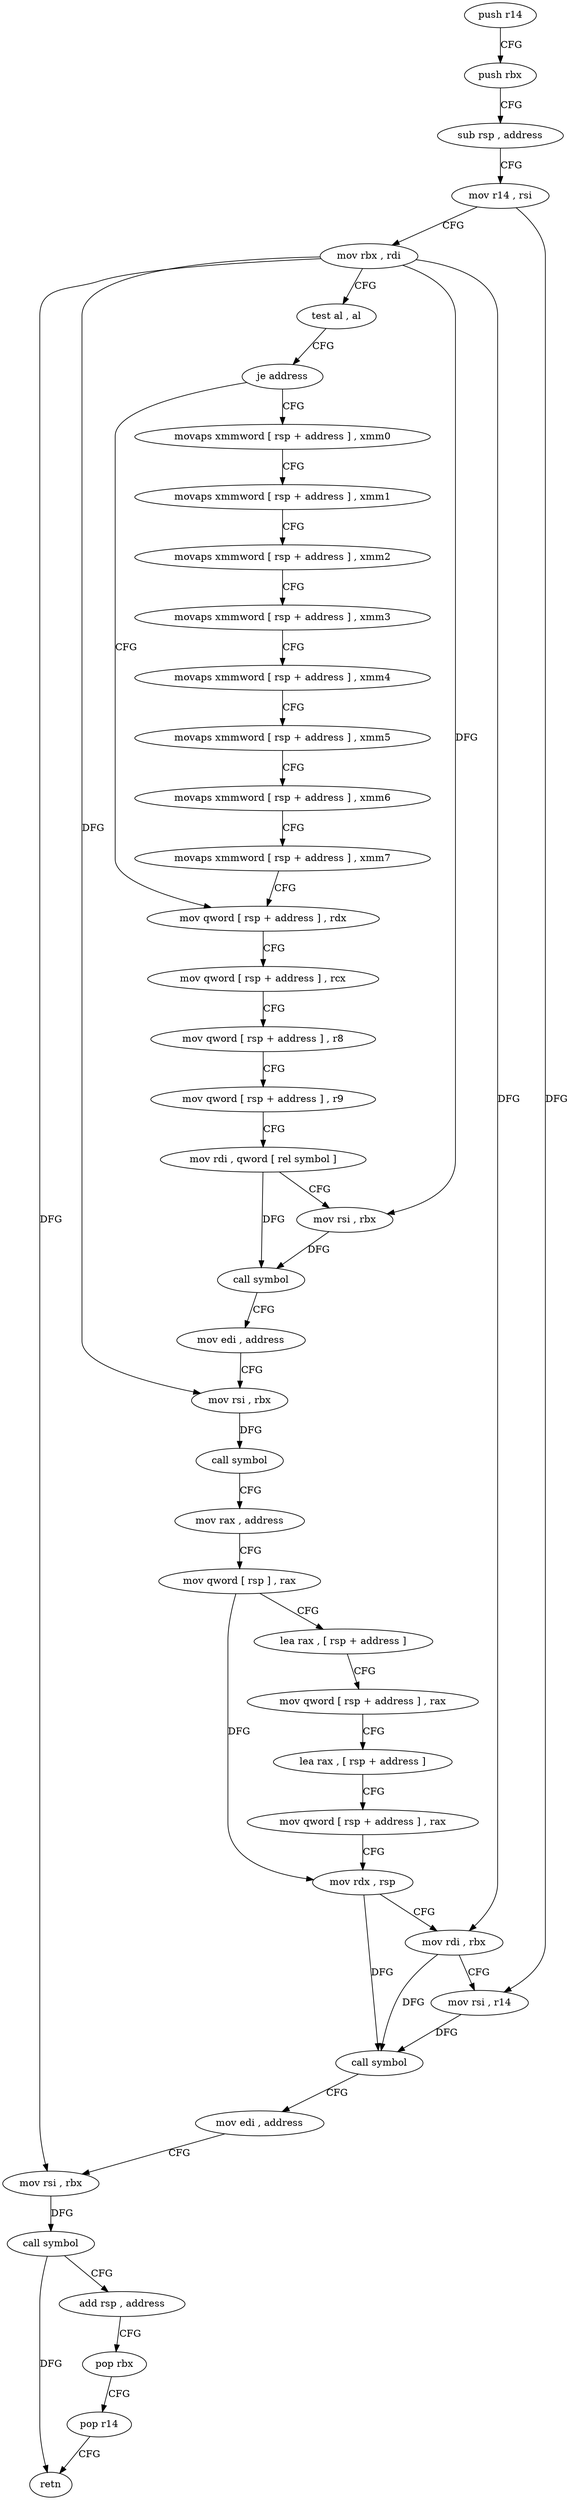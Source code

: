 digraph "func" {
"4211856" [label = "push r14" ]
"4211858" [label = "push rbx" ]
"4211859" [label = "sub rsp , address" ]
"4211866" [label = "mov r14 , rsi" ]
"4211869" [label = "mov rbx , rdi" ]
"4211872" [label = "test al , al" ]
"4211874" [label = "je address" ]
"4211931" [label = "mov qword [ rsp + address ] , rdx" ]
"4211876" [label = "movaps xmmword [ rsp + address ] , xmm0" ]
"4211936" [label = "mov qword [ rsp + address ] , rcx" ]
"4211941" [label = "mov qword [ rsp + address ] , r8" ]
"4211946" [label = "mov qword [ rsp + address ] , r9" ]
"4211951" [label = "mov rdi , qword [ rel symbol ]" ]
"4211958" [label = "mov rsi , rbx" ]
"4211961" [label = "call symbol" ]
"4211966" [label = "mov edi , address" ]
"4211971" [label = "mov rsi , rbx" ]
"4211974" [label = "call symbol" ]
"4211979" [label = "mov rax , address" ]
"4211989" [label = "mov qword [ rsp ] , rax" ]
"4211993" [label = "lea rax , [ rsp + address ]" ]
"4212001" [label = "mov qword [ rsp + address ] , rax" ]
"4212006" [label = "lea rax , [ rsp + address ]" ]
"4212011" [label = "mov qword [ rsp + address ] , rax" ]
"4212016" [label = "mov rdx , rsp" ]
"4212019" [label = "mov rdi , rbx" ]
"4212022" [label = "mov rsi , r14" ]
"4212025" [label = "call symbol" ]
"4212030" [label = "mov edi , address" ]
"4212035" [label = "mov rsi , rbx" ]
"4212038" [label = "call symbol" ]
"4212043" [label = "add rsp , address" ]
"4212050" [label = "pop rbx" ]
"4212051" [label = "pop r14" ]
"4212053" [label = "retn" ]
"4211881" [label = "movaps xmmword [ rsp + address ] , xmm1" ]
"4211886" [label = "movaps xmmword [ rsp + address ] , xmm2" ]
"4211891" [label = "movaps xmmword [ rsp + address ] , xmm3" ]
"4211899" [label = "movaps xmmword [ rsp + address ] , xmm4" ]
"4211907" [label = "movaps xmmword [ rsp + address ] , xmm5" ]
"4211915" [label = "movaps xmmword [ rsp + address ] , xmm6" ]
"4211923" [label = "movaps xmmword [ rsp + address ] , xmm7" ]
"4211856" -> "4211858" [ label = "CFG" ]
"4211858" -> "4211859" [ label = "CFG" ]
"4211859" -> "4211866" [ label = "CFG" ]
"4211866" -> "4211869" [ label = "CFG" ]
"4211866" -> "4212022" [ label = "DFG" ]
"4211869" -> "4211872" [ label = "CFG" ]
"4211869" -> "4211958" [ label = "DFG" ]
"4211869" -> "4211971" [ label = "DFG" ]
"4211869" -> "4212019" [ label = "DFG" ]
"4211869" -> "4212035" [ label = "DFG" ]
"4211872" -> "4211874" [ label = "CFG" ]
"4211874" -> "4211931" [ label = "CFG" ]
"4211874" -> "4211876" [ label = "CFG" ]
"4211931" -> "4211936" [ label = "CFG" ]
"4211876" -> "4211881" [ label = "CFG" ]
"4211936" -> "4211941" [ label = "CFG" ]
"4211941" -> "4211946" [ label = "CFG" ]
"4211946" -> "4211951" [ label = "CFG" ]
"4211951" -> "4211958" [ label = "CFG" ]
"4211951" -> "4211961" [ label = "DFG" ]
"4211958" -> "4211961" [ label = "DFG" ]
"4211961" -> "4211966" [ label = "CFG" ]
"4211966" -> "4211971" [ label = "CFG" ]
"4211971" -> "4211974" [ label = "DFG" ]
"4211974" -> "4211979" [ label = "CFG" ]
"4211979" -> "4211989" [ label = "CFG" ]
"4211989" -> "4211993" [ label = "CFG" ]
"4211989" -> "4212016" [ label = "DFG" ]
"4211993" -> "4212001" [ label = "CFG" ]
"4212001" -> "4212006" [ label = "CFG" ]
"4212006" -> "4212011" [ label = "CFG" ]
"4212011" -> "4212016" [ label = "CFG" ]
"4212016" -> "4212019" [ label = "CFG" ]
"4212016" -> "4212025" [ label = "DFG" ]
"4212019" -> "4212022" [ label = "CFG" ]
"4212019" -> "4212025" [ label = "DFG" ]
"4212022" -> "4212025" [ label = "DFG" ]
"4212025" -> "4212030" [ label = "CFG" ]
"4212030" -> "4212035" [ label = "CFG" ]
"4212035" -> "4212038" [ label = "DFG" ]
"4212038" -> "4212043" [ label = "CFG" ]
"4212038" -> "4212053" [ label = "DFG" ]
"4212043" -> "4212050" [ label = "CFG" ]
"4212050" -> "4212051" [ label = "CFG" ]
"4212051" -> "4212053" [ label = "CFG" ]
"4211881" -> "4211886" [ label = "CFG" ]
"4211886" -> "4211891" [ label = "CFG" ]
"4211891" -> "4211899" [ label = "CFG" ]
"4211899" -> "4211907" [ label = "CFG" ]
"4211907" -> "4211915" [ label = "CFG" ]
"4211915" -> "4211923" [ label = "CFG" ]
"4211923" -> "4211931" [ label = "CFG" ]
}
